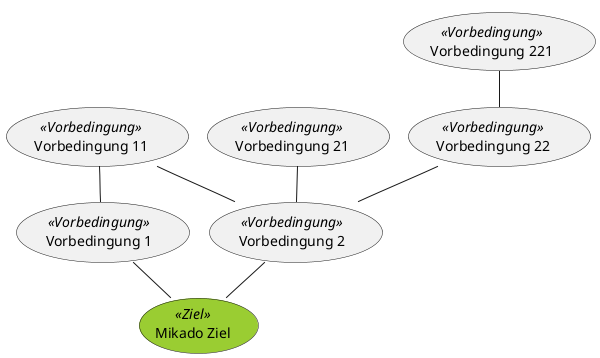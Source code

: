 @startuml
!pragma layout smetana

top to bottom direction
' skinparam handwritten true

skinparam usecase {
	BackgroundColor<< Ziel >> YellowGreen
}

(Mikado Ziel) as goal <<Ziel>>
(Vorbedingung 1) as pre1 <<Vorbedingung>>
(Vorbedingung 2) as pre2 <<Vorbedingung>>
(Vorbedingung 11) as pre11 <<Vorbedingung>>
(Vorbedingung 21) as pre21 <<Vorbedingung>>
(Vorbedingung 22) as pre22 <<Vorbedingung>>
(Vorbedingung 221) as pre221 <<Vorbedingung>>



pre221 -- pre22
pre22 -- pre2
pre21 -- pre2
pre11 -- pre2
pre11 -- pre1
pre2 -- goal
pre1 -- goal

@enduml